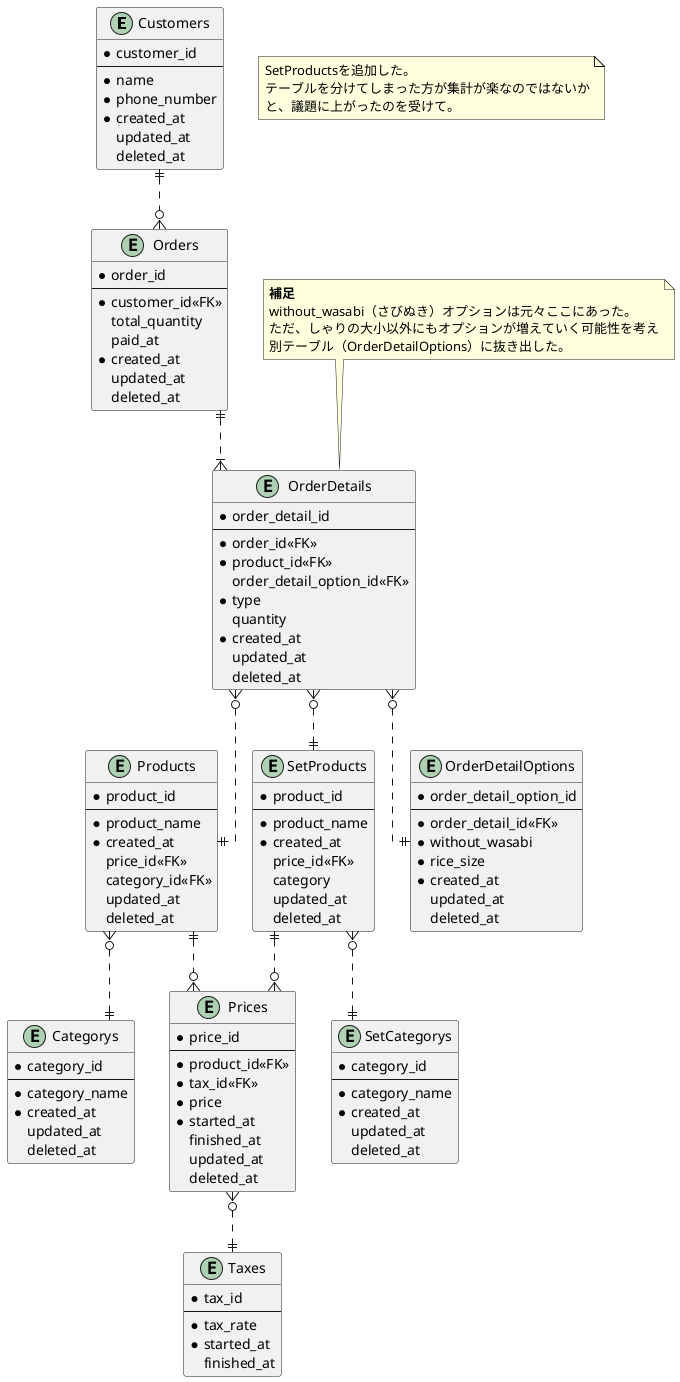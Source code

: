 @startuml sushi_ordering_schema_02

skinparam {
  ' カーディナリティ斜め対策
   linetype ortho
}

' 顧客マスタ
entity "Customers" as Customers {
  * customer_id
  --
  * name
  * phone_number
  * created_at
    updated_at
    deleted_at
}

' 単品商品マスタ
entity "Products" as Products {
  * product_id
  --
  * product_name
  * created_at
    price_id<<FK>>
    category_id<<FK>>
    updated_at
    deleted_at
}

' 商品カテゴリマスタ
entity "Categorys" as Categorys {
  * category_id
  --
  * category_name
  * created_at
    updated_at
    deleted_at
}

' セット商品マスタ
entity "SetProducts" as SetProducts {
  * product_id
  --
  * product_name
  * created_at
    price_id<<FK>>
    category
    updated_at
    deleted_at
}

' セット商品カテゴリマスタ
entity "SetCategorys" as SetCategorys {
  * category_id
  --
  * category_name
  * created_at
    updated_at
    deleted_at
}

' 商品金額テーブル
entity "Prices" as Prices {
  * price_id
  --
  * product_id<<FK>>
  * tax_id<<FK>>
  * price
  * started_at
    finished_at
    updated_at
    deleted_at
}

' 消費税マスタ
entity "Taxes" as Taxes {
  * tax_id
  --
  * tax_rate
  * started_at
    finished_at
}

' 注文テーブル
entity "Orders" as Orders {
  * order_id
  --
  * customer_id<<FK>>
    total_quantity
    paid_at
  * created_at
    updated_at
    deleted_at
}

entity "OrderDetails" as OrderDetails {
  * order_detail_id
  --
  * order_id<<FK>>
  * product_id<<FK>>
    order_detail_option_id<<FK>>
  * type
    quantity
  * created_at
    updated_at
    deleted_at
}

note top of OrderDetails
  <b>補足</b>
  without_wasabi（さびぬき）オプションは元々ここにあった。
  ただ、しゃりの大小以外にもオプションが増えていく可能性を考え
  別テーブル（OrderDetailOptions）に抜き出した。
end note

entity "OrderDetailOptions" as OrderDetailOptions {
  * order_detail_option_id
  --
  * order_detail_id<<FK>>
  * without_wasabi
  * rice_size
  * created_at
    updated_at
    deleted_at
}

Customers ||..o{ Orders
Orders ||..|{ OrderDetails
OrderDetails }o..|| OrderDetailOptions
OrderDetails }o..|| Products
OrderDetails }o..|| SetProducts
Products ||..o{ Prices
SetProducts ||..o{ Prices
Products }o..|| Categorys
SetProducts }o..|| SetCategorys
Prices }o..|| Taxes

note as note1
  SetProductsを追加した。
  テーブルを分けてしまった方が集計が楽なのではないか
  と、議題に上がったのを受けて。
end note

@enduml